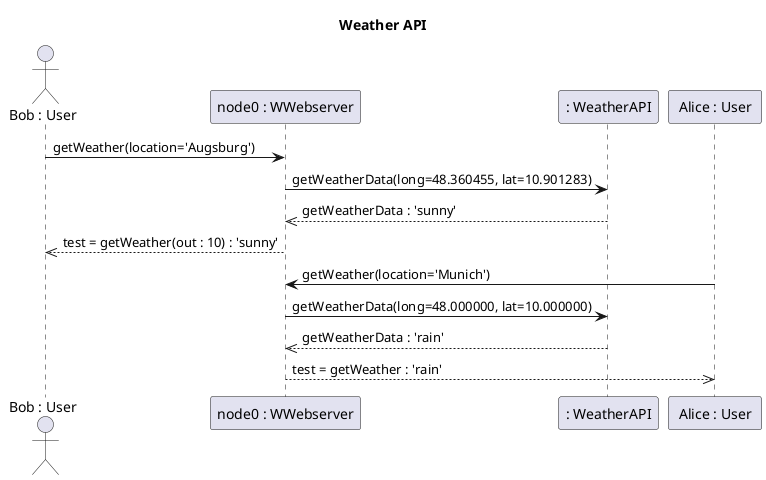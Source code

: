 @startuml

title Weather API

actor " Bob : User " as bob
participant "node0 : WWebserver" as node0
participant ": WeatherAPI" as weatherapi
participant " Alice : User " as Alice

bob -> node0: getWeather(location='Augsburg')
node0 -> weatherapi: getWeatherData(long=48.360455, lat=10.901283)
node0 <<-- weatherapi: getWeatherData : 'sunny'
bob <<-- node0: test = getWeather(out : 10) : 'sunny'

Alice -> node0: getWeather(location='Munich')
node0 -> weatherapi: getWeatherData(long=48.000000, lat=10.000000)
node0 <<-- weatherapi: getWeatherData : 'rain'
Alice <<-- node0: test = getWeather : 'rain'

@enduml